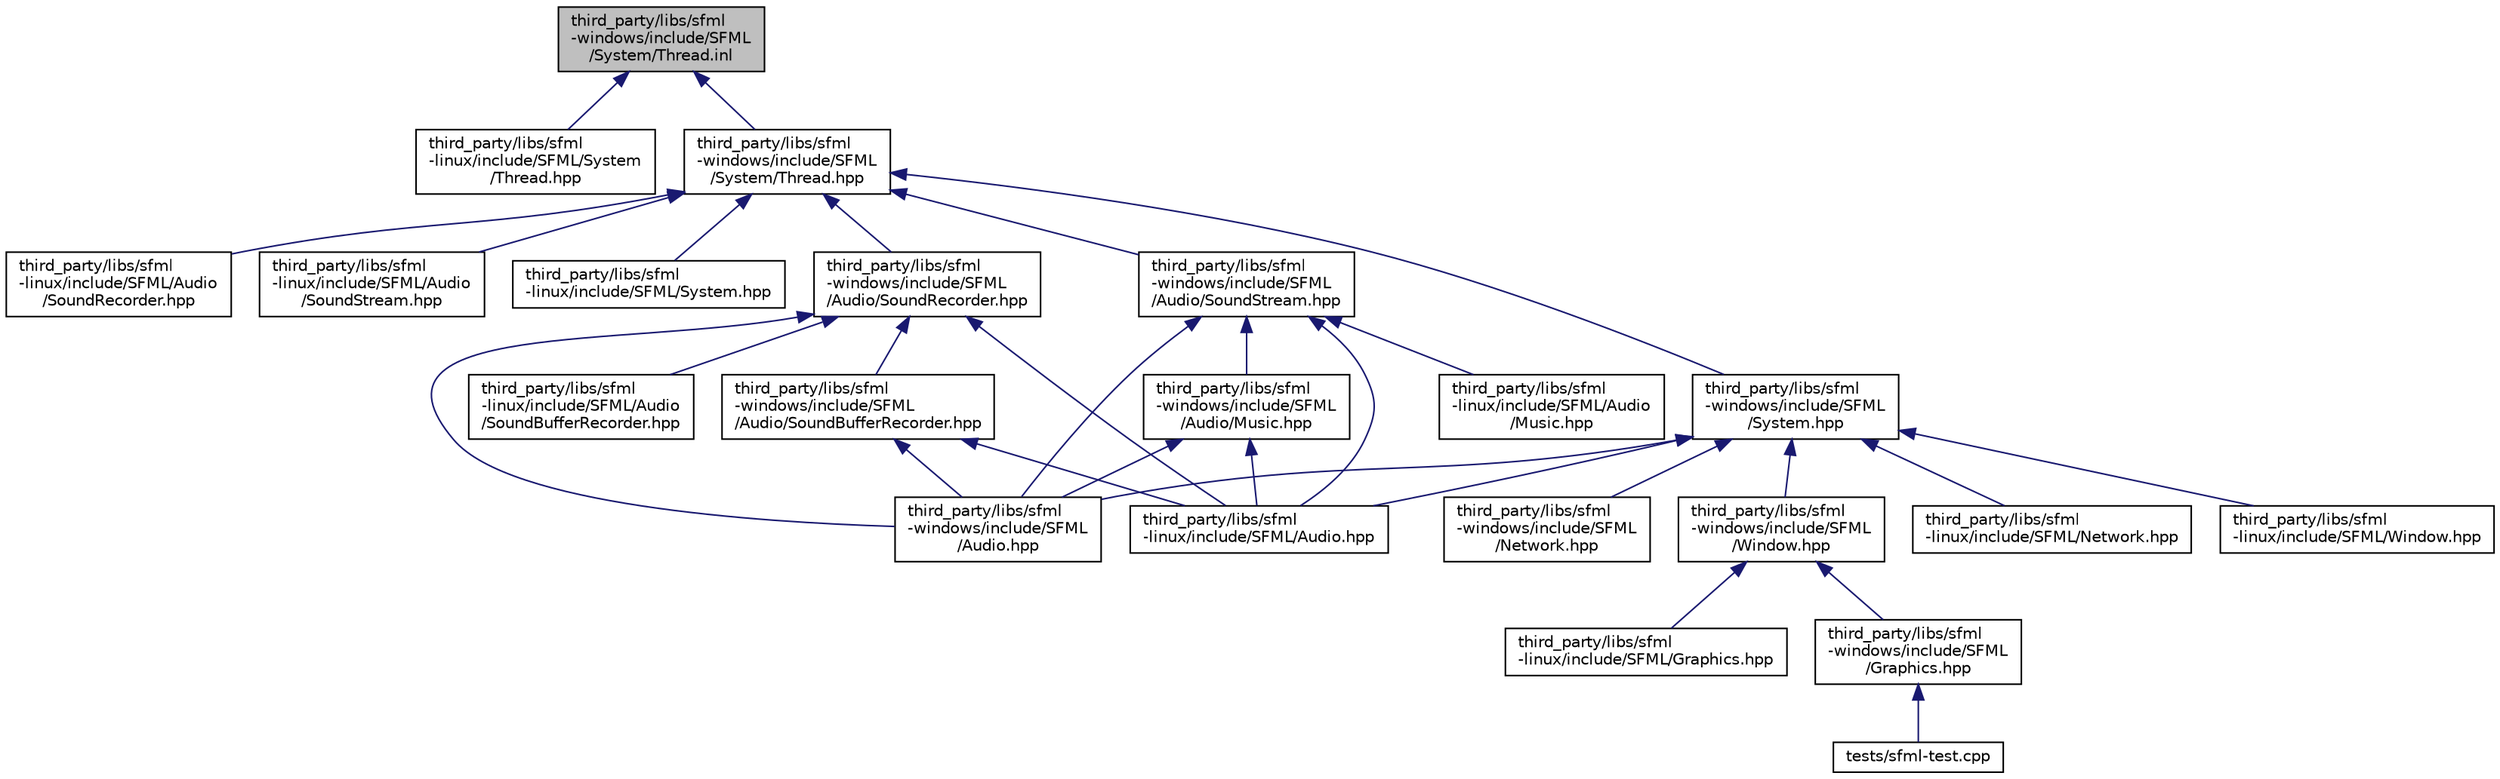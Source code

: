 digraph "third_party/libs/sfml-windows/include/SFML/System/Thread.inl"
{
 // LATEX_PDF_SIZE
  edge [fontname="Helvetica",fontsize="10",labelfontname="Helvetica",labelfontsize="10"];
  node [fontname="Helvetica",fontsize="10",shape=record];
  Node1 [label="third_party/libs/sfml\l-windows/include/SFML\l/System/Thread.inl",height=0.2,width=0.4,color="black", fillcolor="grey75", style="filled", fontcolor="black",tooltip=" "];
  Node1 -> Node2 [dir="back",color="midnightblue",fontsize="10",style="solid",fontname="Helvetica"];
  Node2 [label="third_party/libs/sfml\l-linux/include/SFML/System\l/Thread.hpp",height=0.2,width=0.4,color="black", fillcolor="white", style="filled",URL="$sfml-linux_2include_2SFML_2System_2Thread_8hpp.html",tooltip=" "];
  Node1 -> Node3 [dir="back",color="midnightblue",fontsize="10",style="solid",fontname="Helvetica"];
  Node3 [label="third_party/libs/sfml\l-windows/include/SFML\l/System/Thread.hpp",height=0.2,width=0.4,color="black", fillcolor="white", style="filled",URL="$sfml-windows_2include_2SFML_2System_2Thread_8hpp.html",tooltip=" "];
  Node3 -> Node4 [dir="back",color="midnightblue",fontsize="10",style="solid",fontname="Helvetica"];
  Node4 [label="third_party/libs/sfml\l-linux/include/SFML/Audio\l/SoundRecorder.hpp",height=0.2,width=0.4,color="black", fillcolor="white", style="filled",URL="$sfml-linux_2include_2SFML_2Audio_2SoundRecorder_8hpp.html",tooltip=" "];
  Node3 -> Node5 [dir="back",color="midnightblue",fontsize="10",style="solid",fontname="Helvetica"];
  Node5 [label="third_party/libs/sfml\l-linux/include/SFML/Audio\l/SoundStream.hpp",height=0.2,width=0.4,color="black", fillcolor="white", style="filled",URL="$sfml-linux_2include_2SFML_2Audio_2SoundStream_8hpp.html",tooltip=" "];
  Node3 -> Node6 [dir="back",color="midnightblue",fontsize="10",style="solid",fontname="Helvetica"];
  Node6 [label="third_party/libs/sfml\l-linux/include/SFML/System.hpp",height=0.2,width=0.4,color="black", fillcolor="white", style="filled",URL="$sfml-linux_2include_2SFML_2System_8hpp.html",tooltip=" "];
  Node3 -> Node7 [dir="back",color="midnightblue",fontsize="10",style="solid",fontname="Helvetica"];
  Node7 [label="third_party/libs/sfml\l-windows/include/SFML\l/Audio/SoundRecorder.hpp",height=0.2,width=0.4,color="black", fillcolor="white", style="filled",URL="$sfml-windows_2include_2SFML_2Audio_2SoundRecorder_8hpp.html",tooltip=" "];
  Node7 -> Node8 [dir="back",color="midnightblue",fontsize="10",style="solid",fontname="Helvetica"];
  Node8 [label="third_party/libs/sfml\l-linux/include/SFML/Audio\l/SoundBufferRecorder.hpp",height=0.2,width=0.4,color="black", fillcolor="white", style="filled",URL="$sfml-linux_2include_2SFML_2Audio_2SoundBufferRecorder_8hpp.html",tooltip=" "];
  Node7 -> Node9 [dir="back",color="midnightblue",fontsize="10",style="solid",fontname="Helvetica"];
  Node9 [label="third_party/libs/sfml\l-linux/include/SFML/Audio.hpp",height=0.2,width=0.4,color="black", fillcolor="white", style="filled",URL="$sfml-linux_2include_2SFML_2Audio_8hpp.html",tooltip=" "];
  Node7 -> Node10 [dir="back",color="midnightblue",fontsize="10",style="solid",fontname="Helvetica"];
  Node10 [label="third_party/libs/sfml\l-windows/include/SFML\l/Audio/SoundBufferRecorder.hpp",height=0.2,width=0.4,color="black", fillcolor="white", style="filled",URL="$sfml-windows_2include_2SFML_2Audio_2SoundBufferRecorder_8hpp.html",tooltip=" "];
  Node10 -> Node9 [dir="back",color="midnightblue",fontsize="10",style="solid",fontname="Helvetica"];
  Node10 -> Node11 [dir="back",color="midnightblue",fontsize="10",style="solid",fontname="Helvetica"];
  Node11 [label="third_party/libs/sfml\l-windows/include/SFML\l/Audio.hpp",height=0.2,width=0.4,color="black", fillcolor="white", style="filled",URL="$sfml-windows_2include_2SFML_2Audio_8hpp.html",tooltip=" "];
  Node7 -> Node11 [dir="back",color="midnightblue",fontsize="10",style="solid",fontname="Helvetica"];
  Node3 -> Node12 [dir="back",color="midnightblue",fontsize="10",style="solid",fontname="Helvetica"];
  Node12 [label="third_party/libs/sfml\l-windows/include/SFML\l/Audio/SoundStream.hpp",height=0.2,width=0.4,color="black", fillcolor="white", style="filled",URL="$sfml-windows_2include_2SFML_2Audio_2SoundStream_8hpp.html",tooltip=" "];
  Node12 -> Node13 [dir="back",color="midnightblue",fontsize="10",style="solid",fontname="Helvetica"];
  Node13 [label="third_party/libs/sfml\l-linux/include/SFML/Audio\l/Music.hpp",height=0.2,width=0.4,color="black", fillcolor="white", style="filled",URL="$sfml-linux_2include_2SFML_2Audio_2Music_8hpp.html",tooltip=" "];
  Node12 -> Node9 [dir="back",color="midnightblue",fontsize="10",style="solid",fontname="Helvetica"];
  Node12 -> Node14 [dir="back",color="midnightblue",fontsize="10",style="solid",fontname="Helvetica"];
  Node14 [label="third_party/libs/sfml\l-windows/include/SFML\l/Audio/Music.hpp",height=0.2,width=0.4,color="black", fillcolor="white", style="filled",URL="$sfml-windows_2include_2SFML_2Audio_2Music_8hpp.html",tooltip=" "];
  Node14 -> Node9 [dir="back",color="midnightblue",fontsize="10",style="solid",fontname="Helvetica"];
  Node14 -> Node11 [dir="back",color="midnightblue",fontsize="10",style="solid",fontname="Helvetica"];
  Node12 -> Node11 [dir="back",color="midnightblue",fontsize="10",style="solid",fontname="Helvetica"];
  Node3 -> Node15 [dir="back",color="midnightblue",fontsize="10",style="solid",fontname="Helvetica"];
  Node15 [label="third_party/libs/sfml\l-windows/include/SFML\l/System.hpp",height=0.2,width=0.4,color="black", fillcolor="white", style="filled",URL="$sfml-windows_2include_2SFML_2System_8hpp.html",tooltip=" "];
  Node15 -> Node9 [dir="back",color="midnightblue",fontsize="10",style="solid",fontname="Helvetica"];
  Node15 -> Node16 [dir="back",color="midnightblue",fontsize="10",style="solid",fontname="Helvetica"];
  Node16 [label="third_party/libs/sfml\l-linux/include/SFML/Network.hpp",height=0.2,width=0.4,color="black", fillcolor="white", style="filled",URL="$sfml-linux_2include_2SFML_2Network_8hpp.html",tooltip=" "];
  Node15 -> Node17 [dir="back",color="midnightblue",fontsize="10",style="solid",fontname="Helvetica"];
  Node17 [label="third_party/libs/sfml\l-linux/include/SFML/Window.hpp",height=0.2,width=0.4,color="black", fillcolor="white", style="filled",URL="$sfml-linux_2include_2SFML_2Window_8hpp.html",tooltip=" "];
  Node15 -> Node11 [dir="back",color="midnightblue",fontsize="10",style="solid",fontname="Helvetica"];
  Node15 -> Node18 [dir="back",color="midnightblue",fontsize="10",style="solid",fontname="Helvetica"];
  Node18 [label="third_party/libs/sfml\l-windows/include/SFML\l/Network.hpp",height=0.2,width=0.4,color="black", fillcolor="white", style="filled",URL="$sfml-windows_2include_2SFML_2Network_8hpp.html",tooltip=" "];
  Node15 -> Node19 [dir="back",color="midnightblue",fontsize="10",style="solid",fontname="Helvetica"];
  Node19 [label="third_party/libs/sfml\l-windows/include/SFML\l/Window.hpp",height=0.2,width=0.4,color="black", fillcolor="white", style="filled",URL="$sfml-windows_2include_2SFML_2Window_8hpp.html",tooltip=" "];
  Node19 -> Node20 [dir="back",color="midnightblue",fontsize="10",style="solid",fontname="Helvetica"];
  Node20 [label="third_party/libs/sfml\l-linux/include/SFML/Graphics.hpp",height=0.2,width=0.4,color="black", fillcolor="white", style="filled",URL="$sfml-linux_2include_2SFML_2Graphics_8hpp.html",tooltip=" "];
  Node19 -> Node21 [dir="back",color="midnightblue",fontsize="10",style="solid",fontname="Helvetica"];
  Node21 [label="third_party/libs/sfml\l-windows/include/SFML\l/Graphics.hpp",height=0.2,width=0.4,color="black", fillcolor="white", style="filled",URL="$sfml-windows_2include_2SFML_2Graphics_8hpp.html",tooltip=" "];
  Node21 -> Node22 [dir="back",color="midnightblue",fontsize="10",style="solid",fontname="Helvetica"];
  Node22 [label="tests/sfml-test.cpp",height=0.2,width=0.4,color="black", fillcolor="white", style="filled",URL="$sfml-test_8cpp.html",tooltip=" "];
}
